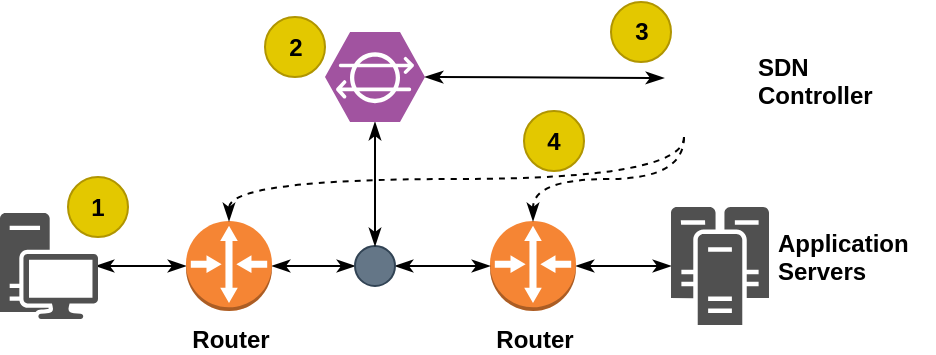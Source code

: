 <mxfile version="11.2.8" type="github" pages="1"><diagram id="IRBqi0rGRwXzyYfHZzYb" name="Page-1"><mxGraphModel dx="1422" dy="767" grid="1" gridSize="10" guides="1" tooltips="1" connect="1" arrows="1" fold="1" page="1" pageScale="1" pageWidth="850" pageHeight="1100" math="0" shadow="0"><root><mxCell id="0"/><mxCell id="1" parent="0"/><mxCell id="RNQiWLo5jIzKvvXslozH-42" style="edgeStyle=none;rounded=0;orthogonalLoop=1;jettySize=auto;html=1;entryX=0;entryY=0.5;entryDx=0;entryDy=0;entryPerimeter=0;startArrow=classicThin;startFill=1;endArrow=classicThin;endFill=1;" edge="1" parent="1" target="RNQiWLo5jIzKvvXslozH-2"><mxGeometry relative="1" as="geometry"><mxPoint x="136" y="137" as="sourcePoint"/></mxGeometry></mxCell><mxCell id="RNQiWLo5jIzKvvXslozH-43" style="edgeStyle=none;rounded=0;orthogonalLoop=1;jettySize=auto;html=1;exitX=1;exitY=0.5;exitDx=0;exitDy=0;exitPerimeter=0;entryX=0;entryY=0.5;entryDx=0;entryDy=0;startArrow=classicThin;startFill=1;endArrow=classicThin;endFill=1;" edge="1" parent="1" source="RNQiWLo5jIzKvvXslozH-2" target="RNQiWLo5jIzKvvXslozH-18"><mxGeometry relative="1" as="geometry"/></mxCell><mxCell id="RNQiWLo5jIzKvvXslozH-2" value="&lt;b&gt;Router&lt;/b&gt;" style="outlineConnect=0;dashed=0;verticalLabelPosition=bottom;verticalAlign=top;align=center;html=1;shape=mxgraph.aws3.router;fillColor=#F58534;gradientColor=none;" vertex="1" parent="1"><mxGeometry x="181" y="114.5" width="43" height="45" as="geometry"/></mxCell><mxCell id="RNQiWLo5jIzKvvXslozH-45" style="edgeStyle=none;rounded=0;orthogonalLoop=1;jettySize=auto;html=1;exitX=1;exitY=0.5;exitDx=0;exitDy=0;exitPerimeter=0;startArrow=classicThin;startFill=1;endArrow=classicThin;endFill=1;" edge="1" parent="1" source="RNQiWLo5jIzKvvXslozH-5" target="RNQiWLo5jIzKvvXslozH-22"><mxGeometry relative="1" as="geometry"/></mxCell><mxCell id="RNQiWLo5jIzKvvXslozH-5" value="&lt;b&gt;Router&lt;/b&gt;" style="outlineConnect=0;dashed=0;verticalLabelPosition=bottom;verticalAlign=top;align=center;html=1;shape=mxgraph.aws3.router;fillColor=#F58534;gradientColor=none;" vertex="1" parent="1"><mxGeometry x="333" y="114.5" width="43" height="45" as="geometry"/></mxCell><mxCell id="RNQiWLo5jIzKvvXslozH-44" style="edgeStyle=none;rounded=0;orthogonalLoop=1;jettySize=auto;html=1;exitX=1;exitY=0.5;exitDx=0;exitDy=0;entryX=0;entryY=0.5;entryDx=0;entryDy=0;entryPerimeter=0;startArrow=classicThin;startFill=1;endArrow=classicThin;endFill=1;" edge="1" parent="1" source="RNQiWLo5jIzKvvXslozH-18" target="RNQiWLo5jIzKvvXslozH-5"><mxGeometry relative="1" as="geometry"/></mxCell><mxCell id="RNQiWLo5jIzKvvXslozH-18" value="" style="ellipse;whiteSpace=wrap;html=1;aspect=fixed;fillColor=#647687;strokeColor=#314354;fontColor=#ffffff;" vertex="1" parent="1"><mxGeometry x="265.5" y="127" width="20" height="20" as="geometry"/></mxCell><mxCell id="RNQiWLo5jIzKvvXslozH-22" value="" style="pointerEvents=1;shadow=0;dashed=0;html=1;strokeColor=none;fillColor=#505050;labelPosition=center;verticalLabelPosition=bottom;verticalAlign=top;outlineConnect=0;align=center;shape=mxgraph.office.servers.cluster_server;" vertex="1" parent="1"><mxGeometry x="423.5" y="107.5" width="49" height="59" as="geometry"/></mxCell><mxCell id="RNQiWLo5jIzKvvXslozH-41" style="rounded=0;orthogonalLoop=1;jettySize=auto;html=1;exitX=0.5;exitY=1;exitDx=0;exitDy=0;exitPerimeter=0;entryX=0.5;entryY=0;entryDx=0;entryDy=0;startArrow=classicThin;startFill=1;endArrow=classicThin;endFill=1;" edge="1" parent="1" source="RNQiWLo5jIzKvvXslozH-24" target="RNQiWLo5jIzKvvXslozH-18"><mxGeometry relative="1" as="geometry"/></mxCell><mxCell id="RNQiWLo5jIzKvvXslozH-46" style="edgeStyle=none;rounded=0;orthogonalLoop=1;jettySize=auto;html=1;exitX=1;exitY=0.5;exitDx=0;exitDy=0;exitPerimeter=0;startArrow=classicThin;startFill=1;endArrow=classicThin;endFill=1;" edge="1" parent="1" source="RNQiWLo5jIzKvvXslozH-24"><mxGeometry relative="1" as="geometry"><mxPoint x="420" y="43" as="targetPoint"/></mxGeometry></mxCell><mxCell id="RNQiWLo5jIzKvvXslozH-24" value="" style="verticalLabelPosition=bottom;html=1;fillColor=#A153A0;verticalAlign=top;pointerEvents=1;align=center;points=[[0.25,0,0],[0.5,0,0],[0.75,0,0],[1,0.5,0],[0.75,1,0],[0.5,1,0],[0.25,1,0],[0,0.5,0],[0.125,0.25,0],[0.125,0.75,0],[0.875,0.25,0],[0.875,0.75,0]];shape=mxgraph.cisco_safe.design.intrusion_detection;" vertex="1" parent="1"><mxGeometry x="250.5" y="20" width="50" height="45" as="geometry"/></mxCell><mxCell id="RNQiWLo5jIzKvvXslozH-51" style="edgeStyle=orthogonalEdgeStyle;curved=1;rounded=0;orthogonalLoop=1;jettySize=auto;html=1;exitX=0.25;exitY=1;exitDx=0;exitDy=0;entryX=0.5;entryY=0;entryDx=0;entryDy=0;entryPerimeter=0;dashed=1;startArrow=none;startFill=0;endArrow=classicThin;endFill=1;strokeColor=#000000;" edge="1" parent="1" source="RNQiWLo5jIzKvvXslozH-37" target="RNQiWLo5jIzKvvXslozH-2"><mxGeometry relative="1" as="geometry"/></mxCell><mxCell id="RNQiWLo5jIzKvvXslozH-52" style="edgeStyle=orthogonalEdgeStyle;curved=1;rounded=0;orthogonalLoop=1;jettySize=auto;html=1;exitX=0.25;exitY=1;exitDx=0;exitDy=0;dashed=1;startArrow=none;startFill=0;endArrow=classicThin;endFill=1;strokeColor=#000000;" edge="1" parent="1" source="RNQiWLo5jIzKvvXslozH-37" target="RNQiWLo5jIzKvvXslozH-5"><mxGeometry relative="1" as="geometry"/></mxCell><mxCell id="RNQiWLo5jIzKvvXslozH-37" value="" style="shape=image;html=1;verticalAlign=top;verticalLabelPosition=bottom;labelBackgroundColor=#ffffff;imageAspect=0;aspect=fixed;image=https://cdn2.iconfinder.com/data/icons/whcompare-isometric-web-hosting-servers/50/server-2-128.png;fillColor=#007FFF;" vertex="1" parent="1"><mxGeometry x="415" y="12.5" width="60" height="60" as="geometry"/></mxCell><mxCell id="RNQiWLo5jIzKvvXslozH-53" value="&lt;div&gt;&lt;b&gt;SDN&lt;/b&gt;&lt;/div&gt;&lt;div&gt;&lt;b&gt;Controller&lt;br&gt;&lt;/b&gt;&lt;/div&gt;" style="text;html=1;resizable=0;points=[];autosize=1;align=left;verticalAlign=top;spacingTop=-4;" vertex="1" parent="1"><mxGeometry x="465" y="27.5" width="70" height="30" as="geometry"/></mxCell><mxCell id="RNQiWLo5jIzKvvXslozH-55" value="&lt;div&gt;&lt;b&gt;Application&lt;/b&gt;&lt;/div&gt;&lt;div&gt;&lt;b&gt;Servers&lt;br&gt;&lt;/b&gt;&lt;/div&gt;" style="text;html=1;resizable=0;points=[];autosize=1;align=left;verticalAlign=top;spacingTop=-4;" vertex="1" parent="1"><mxGeometry x="475" y="116" width="80" height="30" as="geometry"/></mxCell><mxCell id="RNQiWLo5jIzKvvXslozH-58" value="" style="pointerEvents=1;shadow=0;dashed=0;html=1;strokeColor=none;fillColor=#505050;labelPosition=center;verticalLabelPosition=bottom;verticalAlign=top;outlineConnect=0;align=center;shape=mxgraph.office.devices.workstation;" vertex="1" parent="1"><mxGeometry x="88" y="110.5" width="49" height="53" as="geometry"/></mxCell><mxCell id="RNQiWLo5jIzKvvXslozH-60" value="&lt;b&gt;1&lt;/b&gt;" style="ellipse;whiteSpace=wrap;html=1;aspect=fixed;fillColor=#e3c800;align=center;strokeColor=#B09500;fontColor=#000000;" vertex="1" parent="1"><mxGeometry x="122" y="92.5" width="30" height="30" as="geometry"/></mxCell><mxCell id="RNQiWLo5jIzKvvXslozH-61" value="&lt;b&gt;2&lt;/b&gt;" style="ellipse;whiteSpace=wrap;html=1;aspect=fixed;fillColor=#e3c800;align=center;strokeColor=#B09500;fontColor=#000000;" vertex="1" parent="1"><mxGeometry x="220.5" y="12.5" width="30" height="30" as="geometry"/></mxCell><mxCell id="RNQiWLo5jIzKvvXslozH-62" value="&lt;b&gt;3&lt;/b&gt;" style="ellipse;whiteSpace=wrap;html=1;aspect=fixed;fillColor=#e3c800;align=center;strokeColor=#B09500;fontColor=#000000;" vertex="1" parent="1"><mxGeometry x="393.5" y="5" width="30" height="30" as="geometry"/></mxCell><mxCell id="RNQiWLo5jIzKvvXslozH-63" value="4" style="ellipse;whiteSpace=wrap;html=1;aspect=fixed;fillColor=#e3c800;align=center;strokeColor=#B09500;fontColor=#000000;fontStyle=1" vertex="1" parent="1"><mxGeometry x="350" y="59.5" width="30" height="30" as="geometry"/></mxCell></root></mxGraphModel></diagram></mxfile>
